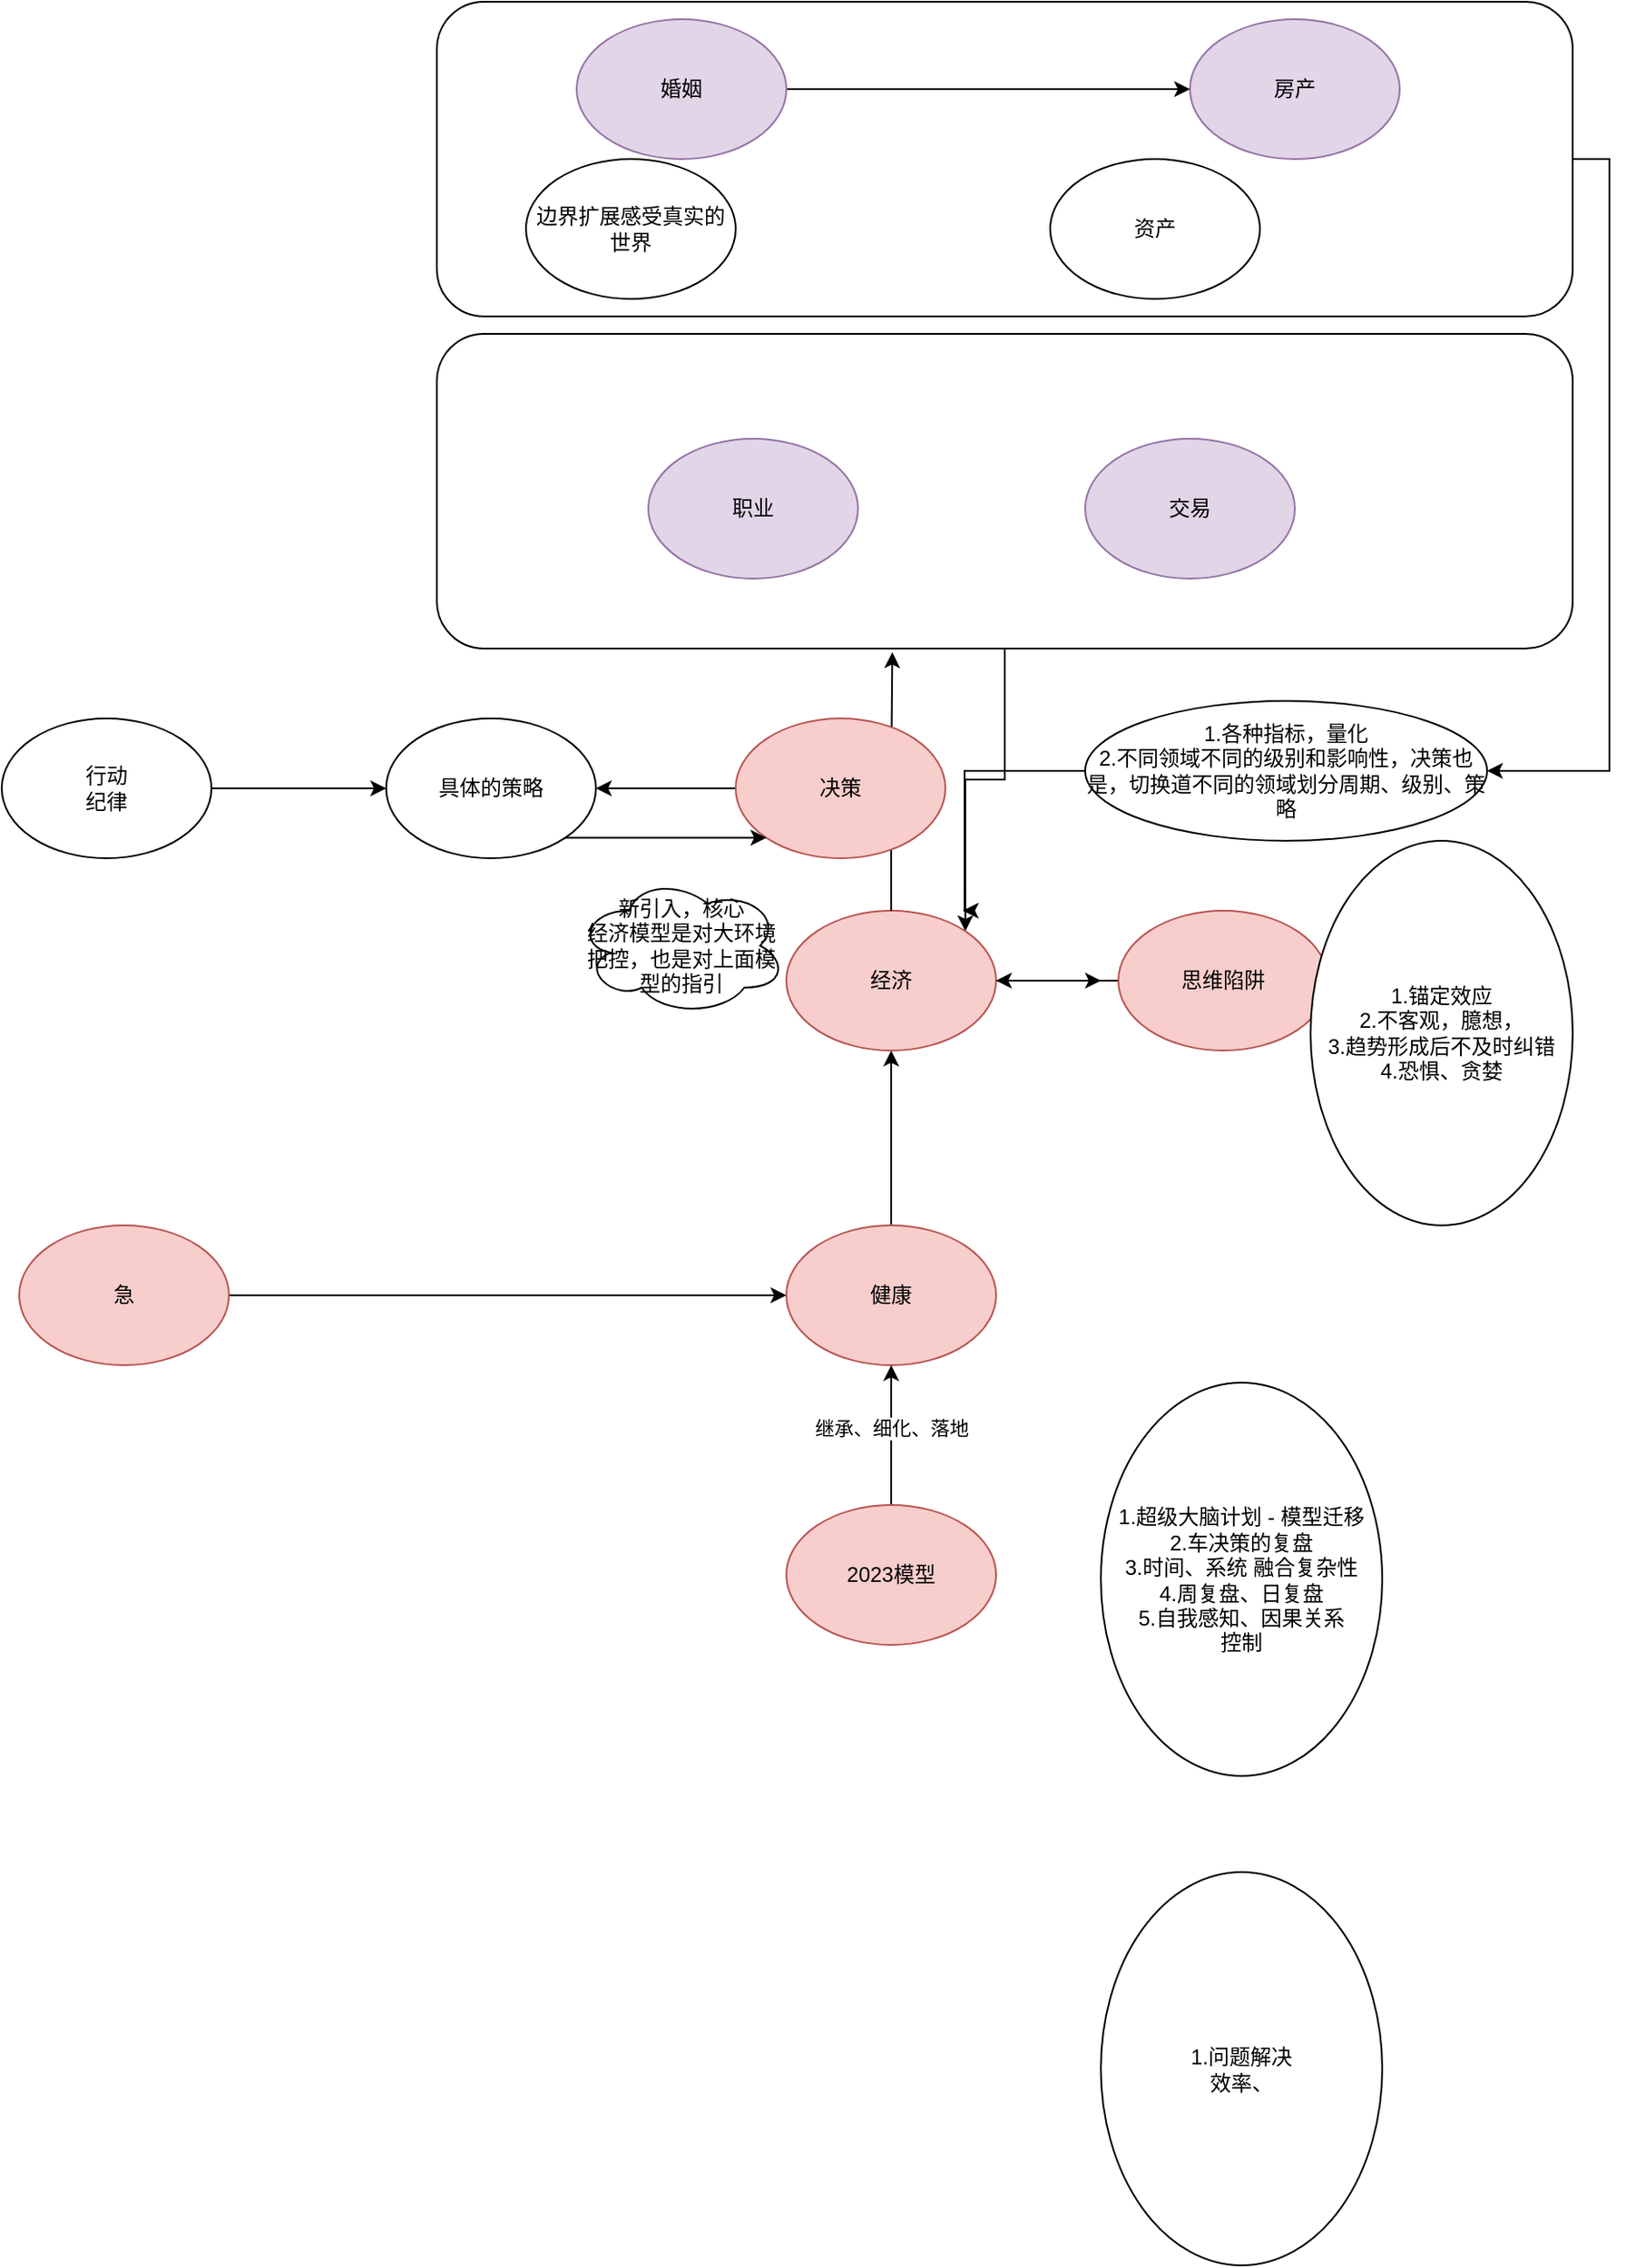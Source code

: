 <mxfile version="23.1.5" type="github">
  <diagram name="第 1 页" id="5kPvABFZM2XCfgbRumEY">
    <mxGraphModel dx="3180" dy="2422" grid="1" gridSize="10" guides="1" tooltips="1" connect="1" arrows="1" fold="1" page="1" pageScale="1" pageWidth="827" pageHeight="1169" math="0" shadow="0">
      <root>
        <mxCell id="0" />
        <mxCell id="1" parent="0" />
        <mxCell id="vfnut27rzNC3C2sS1f0M-27" style="edgeStyle=orthogonalEdgeStyle;rounded=0;orthogonalLoop=1;jettySize=auto;html=1;exitX=0.5;exitY=1;exitDx=0;exitDy=0;entryX=1;entryY=0;entryDx=0;entryDy=0;" edge="1" parent="1" source="vfnut27rzNC3C2sS1f0M-17" target="vfnut27rzNC3C2sS1f0M-5">
          <mxGeometry relative="1" as="geometry" />
        </mxCell>
        <mxCell id="vfnut27rzNC3C2sS1f0M-17" value="" style="rounded=1;whiteSpace=wrap;html=1;" vertex="1" parent="1">
          <mxGeometry x="89" y="10" width="650" height="180" as="geometry" />
        </mxCell>
        <mxCell id="vfnut27rzNC3C2sS1f0M-28" style="edgeStyle=orthogonalEdgeStyle;rounded=0;orthogonalLoop=1;jettySize=auto;html=1;exitX=1;exitY=0.5;exitDx=0;exitDy=0;" edge="1" parent="1" source="vfnut27rzNC3C2sS1f0M-29">
          <mxGeometry relative="1" as="geometry">
            <mxPoint x="390" y="340" as="targetPoint" />
            <Array as="points">
              <mxPoint x="391" y="260" />
              <mxPoint x="391" y="340" />
            </Array>
          </mxGeometry>
        </mxCell>
        <mxCell id="vfnut27rzNC3C2sS1f0M-16" value="" style="rounded=1;whiteSpace=wrap;html=1;" vertex="1" parent="1">
          <mxGeometry x="89" y="-180" width="650" height="180" as="geometry" />
        </mxCell>
        <mxCell id="vfnut27rzNC3C2sS1f0M-6" style="edgeStyle=orthogonalEdgeStyle;rounded=0;orthogonalLoop=1;jettySize=auto;html=1;exitX=0.5;exitY=0;exitDx=0;exitDy=0;" edge="1" parent="1" source="vfnut27rzNC3C2sS1f0M-1" target="vfnut27rzNC3C2sS1f0M-5">
          <mxGeometry relative="1" as="geometry" />
        </mxCell>
        <mxCell id="vfnut27rzNC3C2sS1f0M-1" value="健康" style="ellipse;whiteSpace=wrap;html=1;fillColor=#f8cecc;strokeColor=#b85450;" vertex="1" parent="1">
          <mxGeometry x="289" y="520" width="120" height="80" as="geometry" />
        </mxCell>
        <mxCell id="vfnut27rzNC3C2sS1f0M-3" style="edgeStyle=orthogonalEdgeStyle;rounded=0;orthogonalLoop=1;jettySize=auto;html=1;exitX=0.5;exitY=0;exitDx=0;exitDy=0;" edge="1" parent="1" source="vfnut27rzNC3C2sS1f0M-2" target="vfnut27rzNC3C2sS1f0M-1">
          <mxGeometry relative="1" as="geometry" />
        </mxCell>
        <mxCell id="vfnut27rzNC3C2sS1f0M-4" value="继承、细化、落地" style="edgeLabel;html=1;align=center;verticalAlign=middle;resizable=0;points=[];" vertex="1" connectable="0" parent="vfnut27rzNC3C2sS1f0M-3">
          <mxGeometry x="0.111" relative="1" as="geometry">
            <mxPoint as="offset" />
          </mxGeometry>
        </mxCell>
        <mxCell id="vfnut27rzNC3C2sS1f0M-2" value="2023模型" style="ellipse;whiteSpace=wrap;html=1;fillColor=#f8cecc;strokeColor=#b85450;" vertex="1" parent="1">
          <mxGeometry x="289" y="680" width="120" height="80" as="geometry" />
        </mxCell>
        <mxCell id="vfnut27rzNC3C2sS1f0M-13" style="edgeStyle=orthogonalEdgeStyle;rounded=0;orthogonalLoop=1;jettySize=auto;html=1;exitX=1;exitY=0.5;exitDx=0;exitDy=0;" edge="1" parent="1" source="vfnut27rzNC3C2sS1f0M-5">
          <mxGeometry relative="1" as="geometry">
            <mxPoint x="469" y="380" as="targetPoint" />
          </mxGeometry>
        </mxCell>
        <mxCell id="vfnut27rzNC3C2sS1f0M-5" value="经济" style="ellipse;whiteSpace=wrap;html=1;fillColor=#f8cecc;strokeColor=#b85450;" vertex="1" parent="1">
          <mxGeometry x="289" y="340" width="120" height="80" as="geometry" />
        </mxCell>
        <mxCell id="vfnut27rzNC3C2sS1f0M-7" value="职业" style="ellipse;whiteSpace=wrap;html=1;fillColor=#e1d5e7;strokeColor=#9673a6;" vertex="1" parent="1">
          <mxGeometry x="210" y="70" width="120" height="80" as="geometry" />
        </mxCell>
        <mxCell id="vfnut27rzNC3C2sS1f0M-8" value="交易" style="ellipse;whiteSpace=wrap;html=1;fillColor=#e1d5e7;strokeColor=#9673a6;" vertex="1" parent="1">
          <mxGeometry x="460" y="70" width="120" height="80" as="geometry" />
        </mxCell>
        <mxCell id="vfnut27rzNC3C2sS1f0M-9" value="房产" style="ellipse;whiteSpace=wrap;html=1;fillColor=#e1d5e7;strokeColor=#9673a6;" vertex="1" parent="1">
          <mxGeometry x="520" y="-170" width="120" height="80" as="geometry" />
        </mxCell>
        <mxCell id="vfnut27rzNC3C2sS1f0M-19" style="edgeStyle=orthogonalEdgeStyle;rounded=0;orthogonalLoop=1;jettySize=auto;html=1;exitX=1;exitY=0.5;exitDx=0;exitDy=0;entryX=0;entryY=0.5;entryDx=0;entryDy=0;" edge="1" parent="1" source="vfnut27rzNC3C2sS1f0M-10" target="vfnut27rzNC3C2sS1f0M-9">
          <mxGeometry relative="1" as="geometry" />
        </mxCell>
        <mxCell id="vfnut27rzNC3C2sS1f0M-10" value="婚姻" style="ellipse;whiteSpace=wrap;html=1;fillColor=#e1d5e7;strokeColor=#9673a6;" vertex="1" parent="1">
          <mxGeometry x="169" y="-170" width="120" height="80" as="geometry" />
        </mxCell>
        <mxCell id="vfnut27rzNC3C2sS1f0M-11" value="新引入，核心&lt;br&gt;经济模型是对大环境把控，也是对上面模型的指引" style="ellipse;shape=cloud;whiteSpace=wrap;html=1;" vertex="1" parent="1">
          <mxGeometry x="169" y="320" width="120" height="80" as="geometry" />
        </mxCell>
        <mxCell id="vfnut27rzNC3C2sS1f0M-14" style="edgeStyle=orthogonalEdgeStyle;rounded=0;orthogonalLoop=1;jettySize=auto;html=1;entryX=1;entryY=0.5;entryDx=0;entryDy=0;" edge="1" parent="1" source="vfnut27rzNC3C2sS1f0M-12" target="vfnut27rzNC3C2sS1f0M-5">
          <mxGeometry relative="1" as="geometry" />
        </mxCell>
        <mxCell id="vfnut27rzNC3C2sS1f0M-12" value="思维陷阱" style="ellipse;whiteSpace=wrap;html=1;fillColor=#f8cecc;strokeColor=#b85450;" vertex="1" parent="1">
          <mxGeometry x="479" y="340" width="120" height="80" as="geometry" />
        </mxCell>
        <mxCell id="vfnut27rzNC3C2sS1f0M-15" value="1.锚定效应&lt;br&gt;2.不客观，臆想，&lt;br&gt;3.趋势形成后不及时纠错&lt;br&gt;4.恐惧、贪婪" style="ellipse;whiteSpace=wrap;html=1;" vertex="1" parent="1">
          <mxGeometry x="589" y="300" width="150" height="220" as="geometry" />
        </mxCell>
        <mxCell id="vfnut27rzNC3C2sS1f0M-18" style="edgeStyle=orthogonalEdgeStyle;rounded=0;orthogonalLoop=1;jettySize=auto;html=1;exitX=0.5;exitY=0;exitDx=0;exitDy=0;entryX=0.401;entryY=1.012;entryDx=0;entryDy=0;entryPerimeter=0;" edge="1" parent="1" source="vfnut27rzNC3C2sS1f0M-5" target="vfnut27rzNC3C2sS1f0M-17">
          <mxGeometry relative="1" as="geometry" />
        </mxCell>
        <mxCell id="vfnut27rzNC3C2sS1f0M-26" style="edgeStyle=orthogonalEdgeStyle;rounded=0;orthogonalLoop=1;jettySize=auto;html=1;exitX=1;exitY=0.5;exitDx=0;exitDy=0;" edge="1" parent="1" source="vfnut27rzNC3C2sS1f0M-22" target="vfnut27rzNC3C2sS1f0M-1">
          <mxGeometry relative="1" as="geometry" />
        </mxCell>
        <mxCell id="vfnut27rzNC3C2sS1f0M-22" value="急" style="ellipse;whiteSpace=wrap;html=1;fillColor=#f8cecc;strokeColor=#b85450;" vertex="1" parent="1">
          <mxGeometry x="-150" y="520" width="120" height="80" as="geometry" />
        </mxCell>
        <mxCell id="vfnut27rzNC3C2sS1f0M-33" style="edgeStyle=orthogonalEdgeStyle;rounded=0;orthogonalLoop=1;jettySize=auto;html=1;exitX=0;exitY=0.5;exitDx=0;exitDy=0;" edge="1" parent="1" source="vfnut27rzNC3C2sS1f0M-30" target="vfnut27rzNC3C2sS1f0M-32">
          <mxGeometry relative="1" as="geometry" />
        </mxCell>
        <mxCell id="vfnut27rzNC3C2sS1f0M-30" value="决策" style="ellipse;whiteSpace=wrap;html=1;fillColor=#f8cecc;strokeColor=#b85450;" vertex="1" parent="1">
          <mxGeometry x="260" y="230" width="120" height="80" as="geometry" />
        </mxCell>
        <mxCell id="vfnut27rzNC3C2sS1f0M-31" value="" style="edgeStyle=orthogonalEdgeStyle;rounded=0;orthogonalLoop=1;jettySize=auto;html=1;exitX=1;exitY=0.5;exitDx=0;exitDy=0;" edge="1" parent="1" source="vfnut27rzNC3C2sS1f0M-16" target="vfnut27rzNC3C2sS1f0M-29">
          <mxGeometry relative="1" as="geometry">
            <mxPoint x="390" y="340" as="targetPoint" />
            <mxPoint x="739" y="-90" as="sourcePoint" />
            <Array as="points">
              <mxPoint x="760" y="-90" />
              <mxPoint x="760" y="260" />
            </Array>
          </mxGeometry>
        </mxCell>
        <mxCell id="vfnut27rzNC3C2sS1f0M-29" value="1.各种指标，量化&lt;br&gt;2.不同领域不同的级别和影响性，决策也是，切换道不同的领域划分周期、级别、策略" style="ellipse;whiteSpace=wrap;html=1;" vertex="1" parent="1">
          <mxGeometry x="460" y="220" width="230" height="80" as="geometry" />
        </mxCell>
        <mxCell id="vfnut27rzNC3C2sS1f0M-40" style="edgeStyle=orthogonalEdgeStyle;rounded=0;orthogonalLoop=1;jettySize=auto;html=1;exitX=1;exitY=1;exitDx=0;exitDy=0;entryX=0;entryY=1;entryDx=0;entryDy=0;" edge="1" parent="1" source="vfnut27rzNC3C2sS1f0M-32" target="vfnut27rzNC3C2sS1f0M-30">
          <mxGeometry relative="1" as="geometry" />
        </mxCell>
        <mxCell id="vfnut27rzNC3C2sS1f0M-32" value="具体的策略" style="ellipse;whiteSpace=wrap;html=1;" vertex="1" parent="1">
          <mxGeometry x="60" y="230" width="120" height="80" as="geometry" />
        </mxCell>
        <mxCell id="vfnut27rzNC3C2sS1f0M-34" value="1.超级大脑计划 - 模型迁移&lt;br&gt;2.车决策的复盘&lt;br&gt;3.时间、系统 融合复杂性&lt;br&gt;&lt;div&gt;4.周复盘、日复盘&lt;/div&gt;&lt;div&gt;5.自我感知、因果关系&lt;/div&gt;&lt;div&gt;控制&lt;/div&gt;" style="ellipse;whiteSpace=wrap;html=1;" vertex="1" parent="1">
          <mxGeometry x="469" y="610" width="161" height="225" as="geometry" />
        </mxCell>
        <mxCell id="vfnut27rzNC3C2sS1f0M-35" value="边界扩展感受真实的世界" style="ellipse;whiteSpace=wrap;html=1;" vertex="1" parent="1">
          <mxGeometry x="140" y="-90" width="120" height="80" as="geometry" />
        </mxCell>
        <mxCell id="vfnut27rzNC3C2sS1f0M-37" value="资产" style="ellipse;whiteSpace=wrap;html=1;" vertex="1" parent="1">
          <mxGeometry x="440" y="-90" width="120" height="80" as="geometry" />
        </mxCell>
        <mxCell id="vfnut27rzNC3C2sS1f0M-39" style="edgeStyle=orthogonalEdgeStyle;rounded=0;orthogonalLoop=1;jettySize=auto;html=1;exitX=1;exitY=0.5;exitDx=0;exitDy=0;" edge="1" parent="1" source="vfnut27rzNC3C2sS1f0M-38" target="vfnut27rzNC3C2sS1f0M-32">
          <mxGeometry relative="1" as="geometry" />
        </mxCell>
        <mxCell id="vfnut27rzNC3C2sS1f0M-38" value="行动&lt;br&gt;纪律" style="ellipse;whiteSpace=wrap;html=1;" vertex="1" parent="1">
          <mxGeometry x="-160" y="230" width="120" height="80" as="geometry" />
        </mxCell>
        <mxCell id="vfnut27rzNC3C2sS1f0M-41" value="1.问题解决&lt;br&gt;效率、" style="ellipse;whiteSpace=wrap;html=1;" vertex="1" parent="1">
          <mxGeometry x="469" y="890" width="161" height="225" as="geometry" />
        </mxCell>
      </root>
    </mxGraphModel>
  </diagram>
</mxfile>
